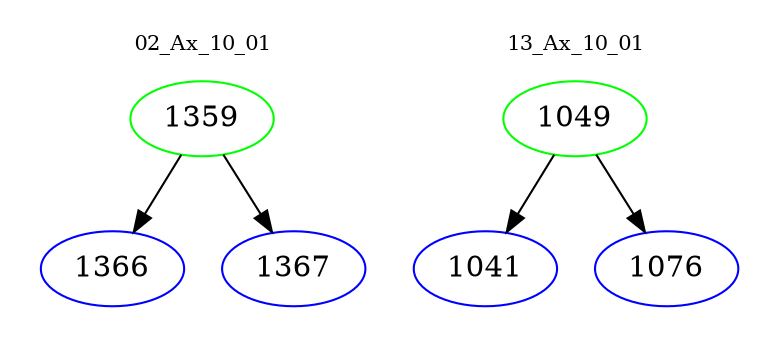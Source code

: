 digraph{
subgraph cluster_0 {
color = white
label = "02_Ax_10_01";
fontsize=10;
T0_1359 [label="1359", color="green"]
T0_1359 -> T0_1366 [color="black"]
T0_1366 [label="1366", color="blue"]
T0_1359 -> T0_1367 [color="black"]
T0_1367 [label="1367", color="blue"]
}
subgraph cluster_1 {
color = white
label = "13_Ax_10_01";
fontsize=10;
T1_1049 [label="1049", color="green"]
T1_1049 -> T1_1041 [color="black"]
T1_1041 [label="1041", color="blue"]
T1_1049 -> T1_1076 [color="black"]
T1_1076 [label="1076", color="blue"]
}
}
